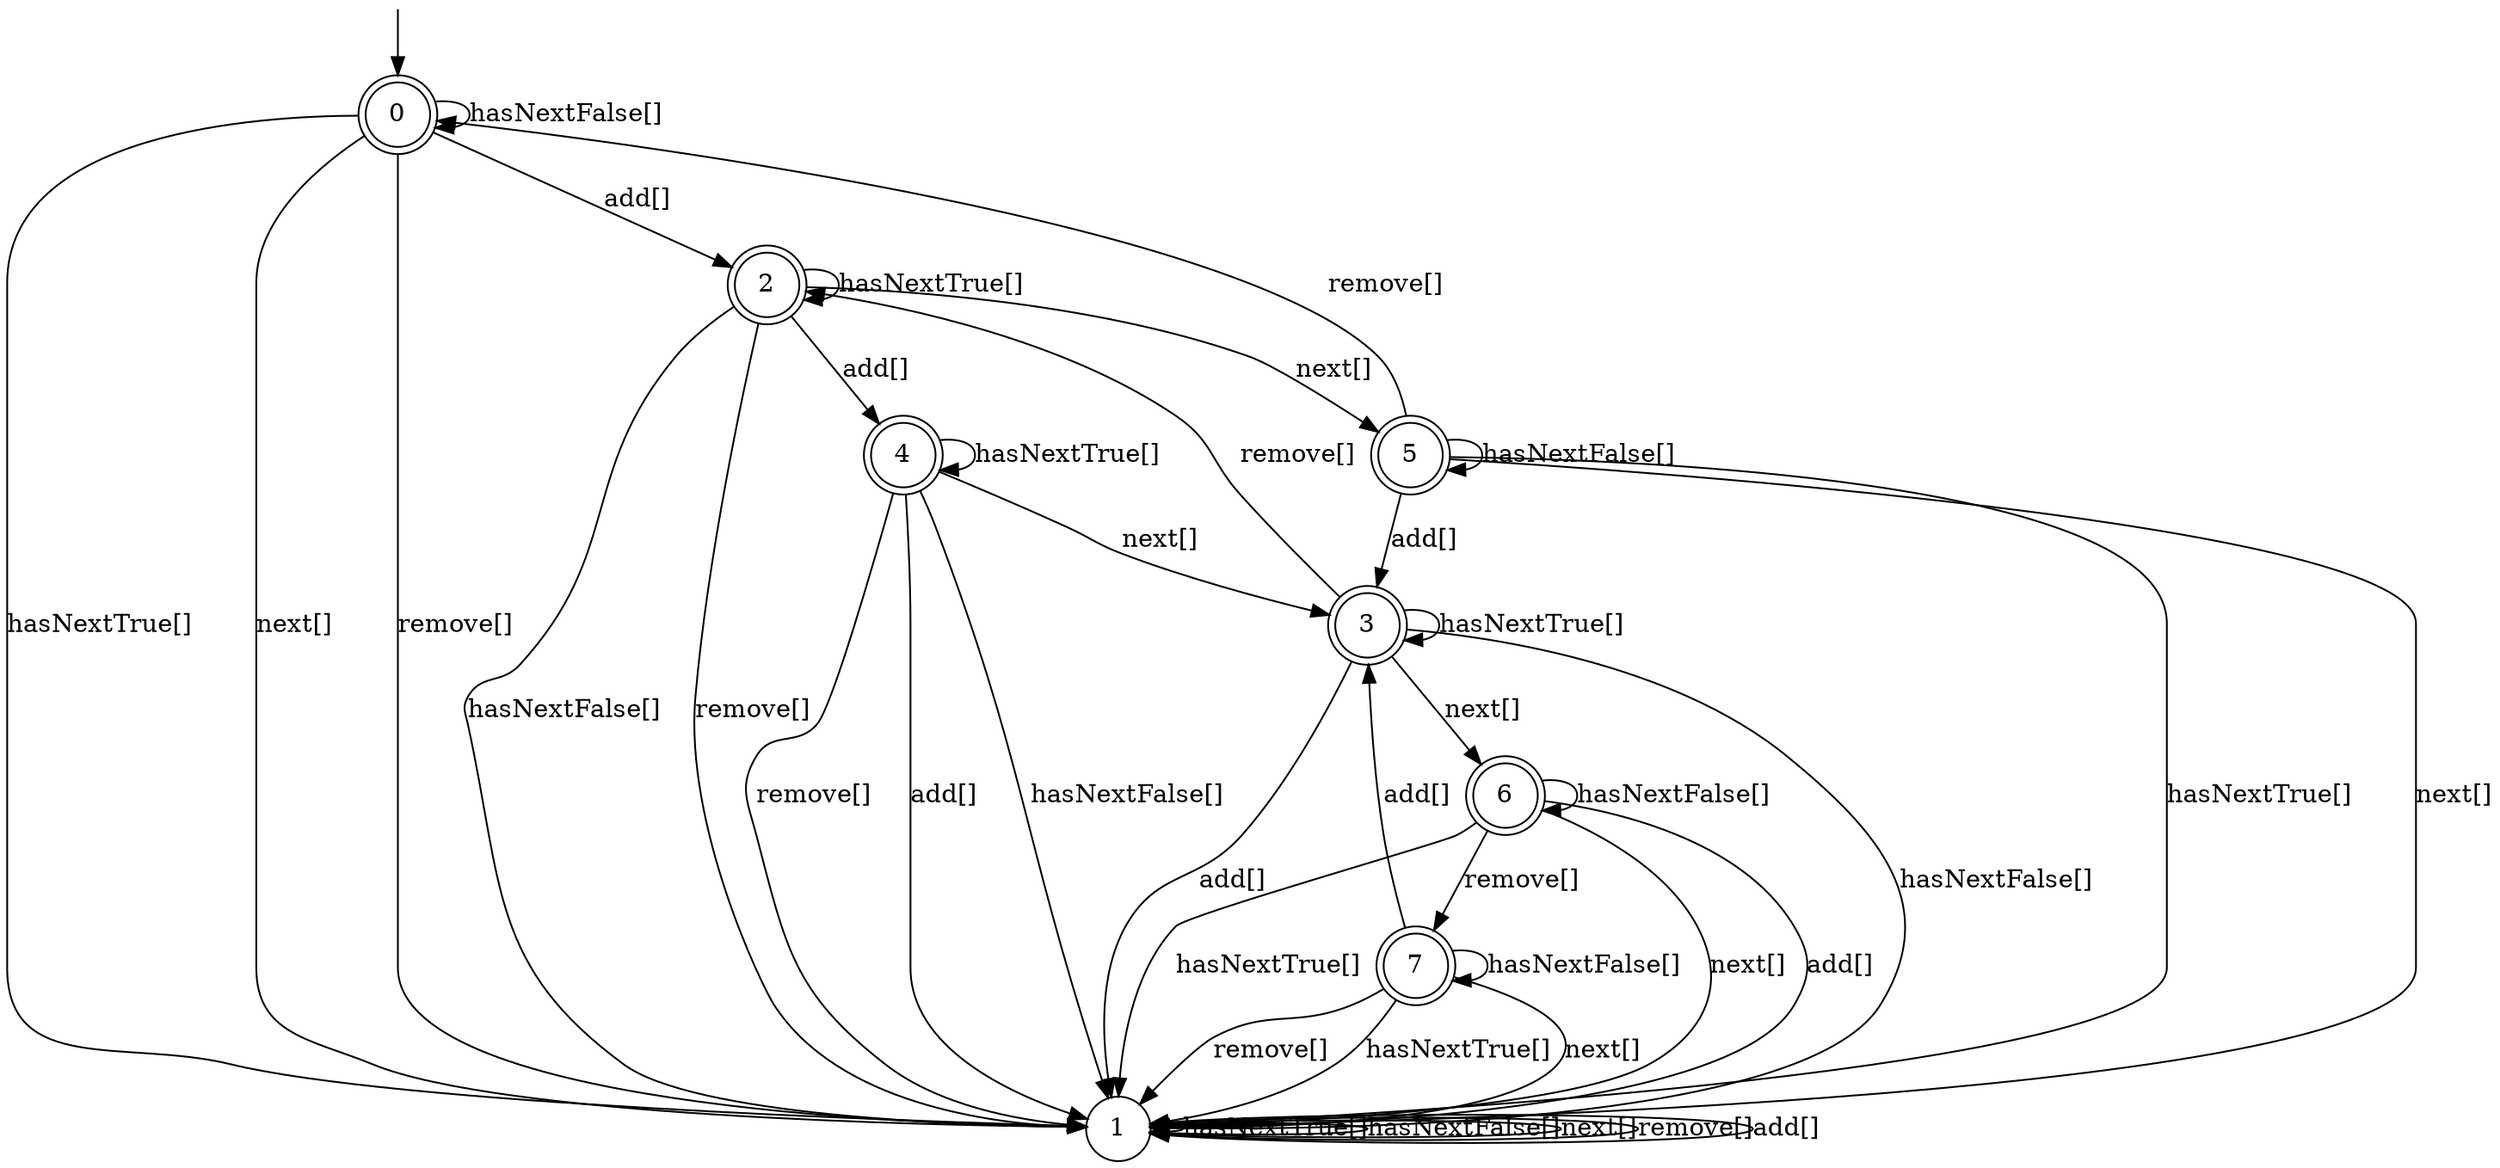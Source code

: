 digraph g {

	s0 [shape="doublecircle" label="0"];
	s1 [shape="circle" label="1"];
	s2 [shape="doublecircle" label="2"];
	s3 [shape="doublecircle" label="3"];
	s4 [shape="doublecircle" label="4"];
	s5 [shape="doublecircle" label="5"];
	s6 [shape="doublecircle" label="6"];
	s7 [shape="doublecircle" label="7"];
	s0 -> s1 [label="hasNextTrue[]"];
	s0 -> s0 [label="hasNextFalse[]"];
	s0 -> s1 [label="next[]"];
	s0 -> s1 [label="remove[]"];
	s0 -> s2 [label="add[]"];
	s1 -> s1 [label="hasNextTrue[]"];
	s1 -> s1 [label="hasNextFalse[]"];
	s1 -> s1 [label="next[]"];
	s1 -> s1 [label="remove[]"];
	s1 -> s1 [label="add[]"];
	s2 -> s2 [label="hasNextTrue[]"];
	s2 -> s1 [label="hasNextFalse[]"];
	s2 -> s5 [label="next[]"];
	s2 -> s1 [label="remove[]"];
	s2 -> s4 [label="add[]"];
	s3 -> s3 [label="hasNextTrue[]"];
	s3 -> s1 [label="hasNextFalse[]"];
	s3 -> s6 [label="next[]"];
	s3 -> s2 [label="remove[]"];
	s3 -> s1 [label="add[]"];
	s4 -> s4 [label="hasNextTrue[]"];
	s4 -> s1 [label="hasNextFalse[]"];
	s4 -> s3 [label="next[]"];
	s4 -> s1 [label="remove[]"];
	s4 -> s1 [label="add[]"];
	s5 -> s1 [label="hasNextTrue[]"];
	s5 -> s5 [label="hasNextFalse[]"];
	s5 -> s1 [label="next[]"];
	s5 -> s0 [label="remove[]"];
	s5 -> s3 [label="add[]"];
	s6 -> s1 [label="hasNextTrue[]"];
	s6 -> s6 [label="hasNextFalse[]"];
	s6 -> s1 [label="next[]"];
	s6 -> s7 [label="remove[]"];
	s6 -> s1 [label="add[]"];
	s7 -> s1 [label="hasNextTrue[]"];
	s7 -> s7 [label="hasNextFalse[]"];
	s7 -> s1 [label="next[]"];
	s7 -> s1 [label="remove[]"];
	s7 -> s3 [label="add[]"];

__start0 [label="" shape="none" width="0" height="0"];
__start0 -> s0;

}
